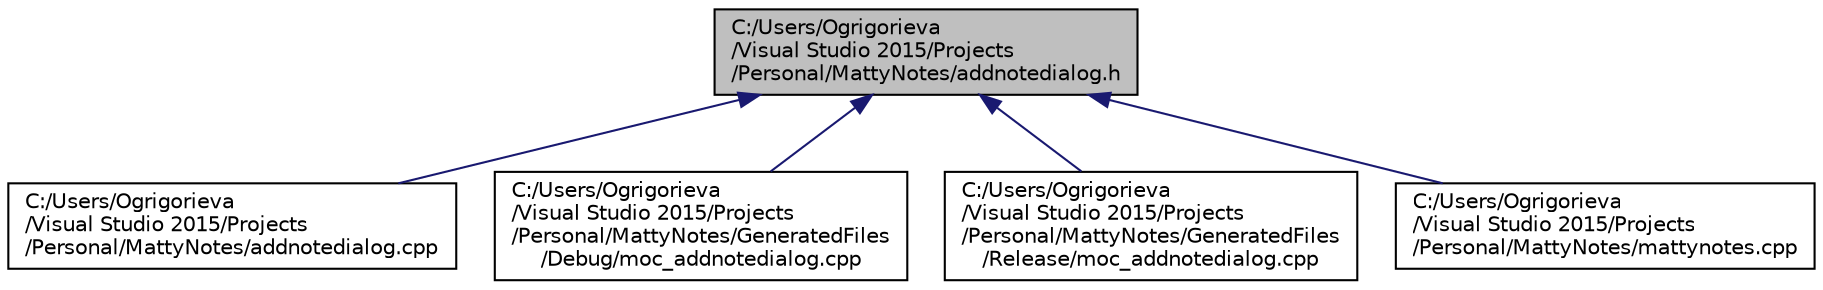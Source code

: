 digraph "C:/Users/Ogrigorieva/Visual Studio 2015/Projects/Personal/MattyNotes/addnotedialog.h"
{
  edge [fontname="Helvetica",fontsize="10",labelfontname="Helvetica",labelfontsize="10"];
  node [fontname="Helvetica",fontsize="10",shape=record];
  Node3 [label="C:/Users/Ogrigorieva\l/Visual Studio 2015/Projects\l/Personal/MattyNotes/addnotedialog.h",height=0.2,width=0.4,color="black", fillcolor="grey75", style="filled", fontcolor="black"];
  Node3 -> Node4 [dir="back",color="midnightblue",fontsize="10",style="solid",fontname="Helvetica"];
  Node4 [label="C:/Users/Ogrigorieva\l/Visual Studio 2015/Projects\l/Personal/MattyNotes/addnotedialog.cpp",height=0.2,width=0.4,color="black", fillcolor="white", style="filled",URL="$addnotedialog_8cpp.html"];
  Node3 -> Node5 [dir="back",color="midnightblue",fontsize="10",style="solid",fontname="Helvetica"];
  Node5 [label="C:/Users/Ogrigorieva\l/Visual Studio 2015/Projects\l/Personal/MattyNotes/GeneratedFiles\l/Debug/moc_addnotedialog.cpp",height=0.2,width=0.4,color="black", fillcolor="white", style="filled",URL="$Debug_2moc__addnotedialog_8cpp.html"];
  Node3 -> Node6 [dir="back",color="midnightblue",fontsize="10",style="solid",fontname="Helvetica"];
  Node6 [label="C:/Users/Ogrigorieva\l/Visual Studio 2015/Projects\l/Personal/MattyNotes/GeneratedFiles\l/Release/moc_addnotedialog.cpp",height=0.2,width=0.4,color="black", fillcolor="white", style="filled",URL="$Release_2moc__addnotedialog_8cpp.html"];
  Node3 -> Node7 [dir="back",color="midnightblue",fontsize="10",style="solid",fontname="Helvetica"];
  Node7 [label="C:/Users/Ogrigorieva\l/Visual Studio 2015/Projects\l/Personal/MattyNotes/mattynotes.cpp",height=0.2,width=0.4,color="black", fillcolor="white", style="filled",URL="$mattynotes_8cpp.html"];
}
